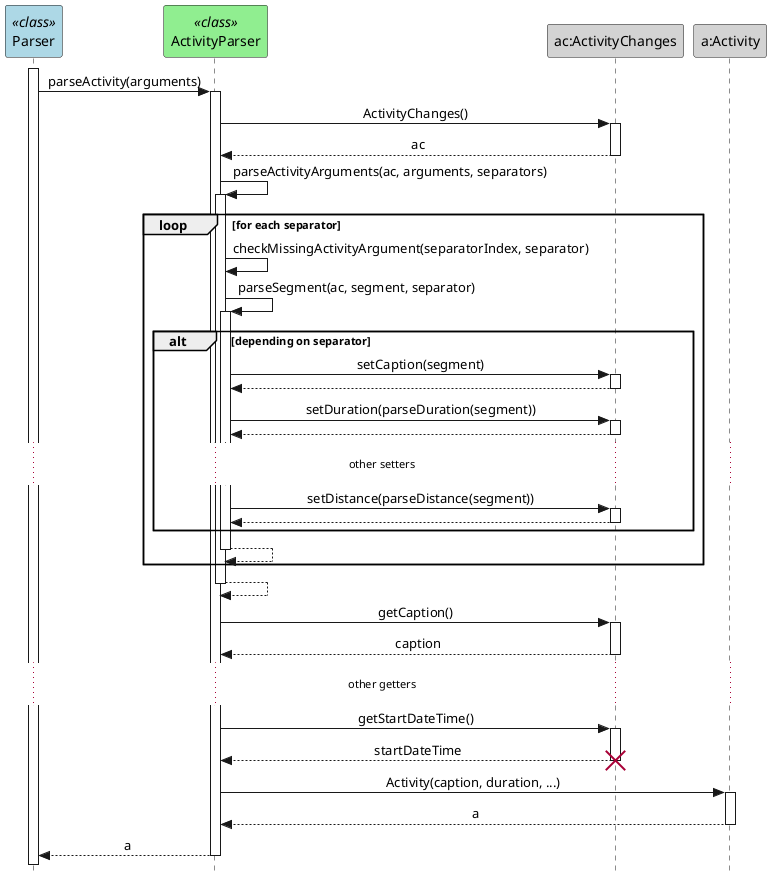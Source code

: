 @startuml
skinparam Style strictuml
skinparam SequenceMessageAlignment center
participant Parser <<class>> #lightblue
participant ActivityParser <<class>> #lightgreen
participant "ac:ActivityChanges" as ActivityChanges #lightgrey
participant "a:Activity" as Activity #lightgrey

Parser++
Parser -> ActivityParser++ : parseActivity(arguments)

ActivityParser -> ActivityChanges++ : ActivityChanges()
ActivityChanges --> ActivityParser-- : ac
ActivityParser -> ActivityParser++ : parseActivityArguments(ac, arguments, separators)

loop for each separator
    ActivityParser -> ActivityParser : checkMissingActivityArgument(separatorIndex, separator)
    ActivityParser -> ActivityParser++ : parseSegment(ac, segment, separator)
    alt depending on separator
        ActivityParser -> ActivityChanges++: setCaption(segment)
        ActivityChanges --> ActivityParser--
        ActivityParser -> ActivityChanges++ : setDuration(parseDuration(segment))
        ActivityChanges --> ActivityParser--
        ... other setters ...
        ActivityParser -> ActivityChanges++ : setDistance(parseDistance(segment))
        ActivityChanges --> ActivityParser--
    end
    ActivityParser --> ActivityParser -- :
end
ActivityParser --> ActivityParser -- :

ActivityParser -> ActivityChanges++ : getCaption()
ActivityChanges --> ActivityParser-- : caption
... other getters ...
ActivityParser -> ActivityChanges++ : getStartDateTime()
ActivityChanges --> ActivityParser-- : startDateTime
destroy ActivityChanges

ActivityParser -> Activity++ : Activity(caption, duration, ...)
Activity --> ActivityParser-- : a

ActivityParser --> Parser-- : a

@enduml
